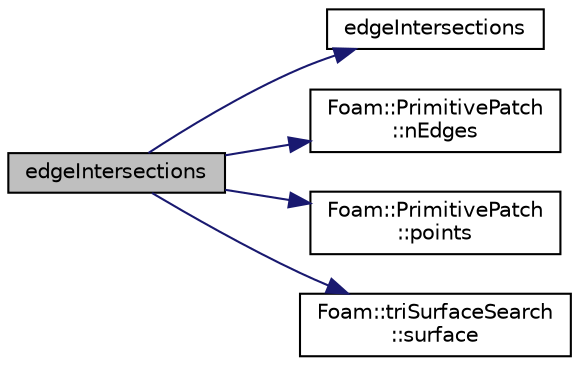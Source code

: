 digraph "edgeIntersections"
{
  bgcolor="transparent";
  edge [fontname="Helvetica",fontsize="10",labelfontname="Helvetica",labelfontsize="10"];
  node [fontname="Helvetica",fontsize="10",shape=record];
  rankdir="LR";
  Node1 [label="edgeIntersections",height=0.2,width=0.4,color="black", fillcolor="grey75", style="filled", fontcolor="black"];
  Node1 -> Node2 [color="midnightblue",fontsize="10",style="solid",fontname="Helvetica"];
  Node2 [label="edgeIntersections",height=0.2,width=0.4,color="black",URL="$a00615.html#a8cdf74cd478e68612dde404644b7733a",tooltip="Construct null. "];
  Node1 -> Node3 [color="midnightblue",fontsize="10",style="solid",fontname="Helvetica"];
  Node3 [label="Foam::PrimitivePatch\l::nEdges",height=0.2,width=0.4,color="black",URL="$a01976.html#a1db9478309c639504a743b7b194226f4",tooltip="Return number of edges in patch. "];
  Node1 -> Node4 [color="midnightblue",fontsize="10",style="solid",fontname="Helvetica"];
  Node4 [label="Foam::PrimitivePatch\l::points",height=0.2,width=0.4,color="black",URL="$a01976.html#a1f42f31bcf706357682dcf097255b544",tooltip="Return reference to global points. "];
  Node1 -> Node5 [color="midnightblue",fontsize="10",style="solid",fontname="Helvetica"];
  Node5 [label="Foam::triSurfaceSearch\l::surface",height=0.2,width=0.4,color="black",URL="$a02702.html#ad324bdf983edf0e82844ade150fdca87",tooltip="Return reference to the surface. "];
}
